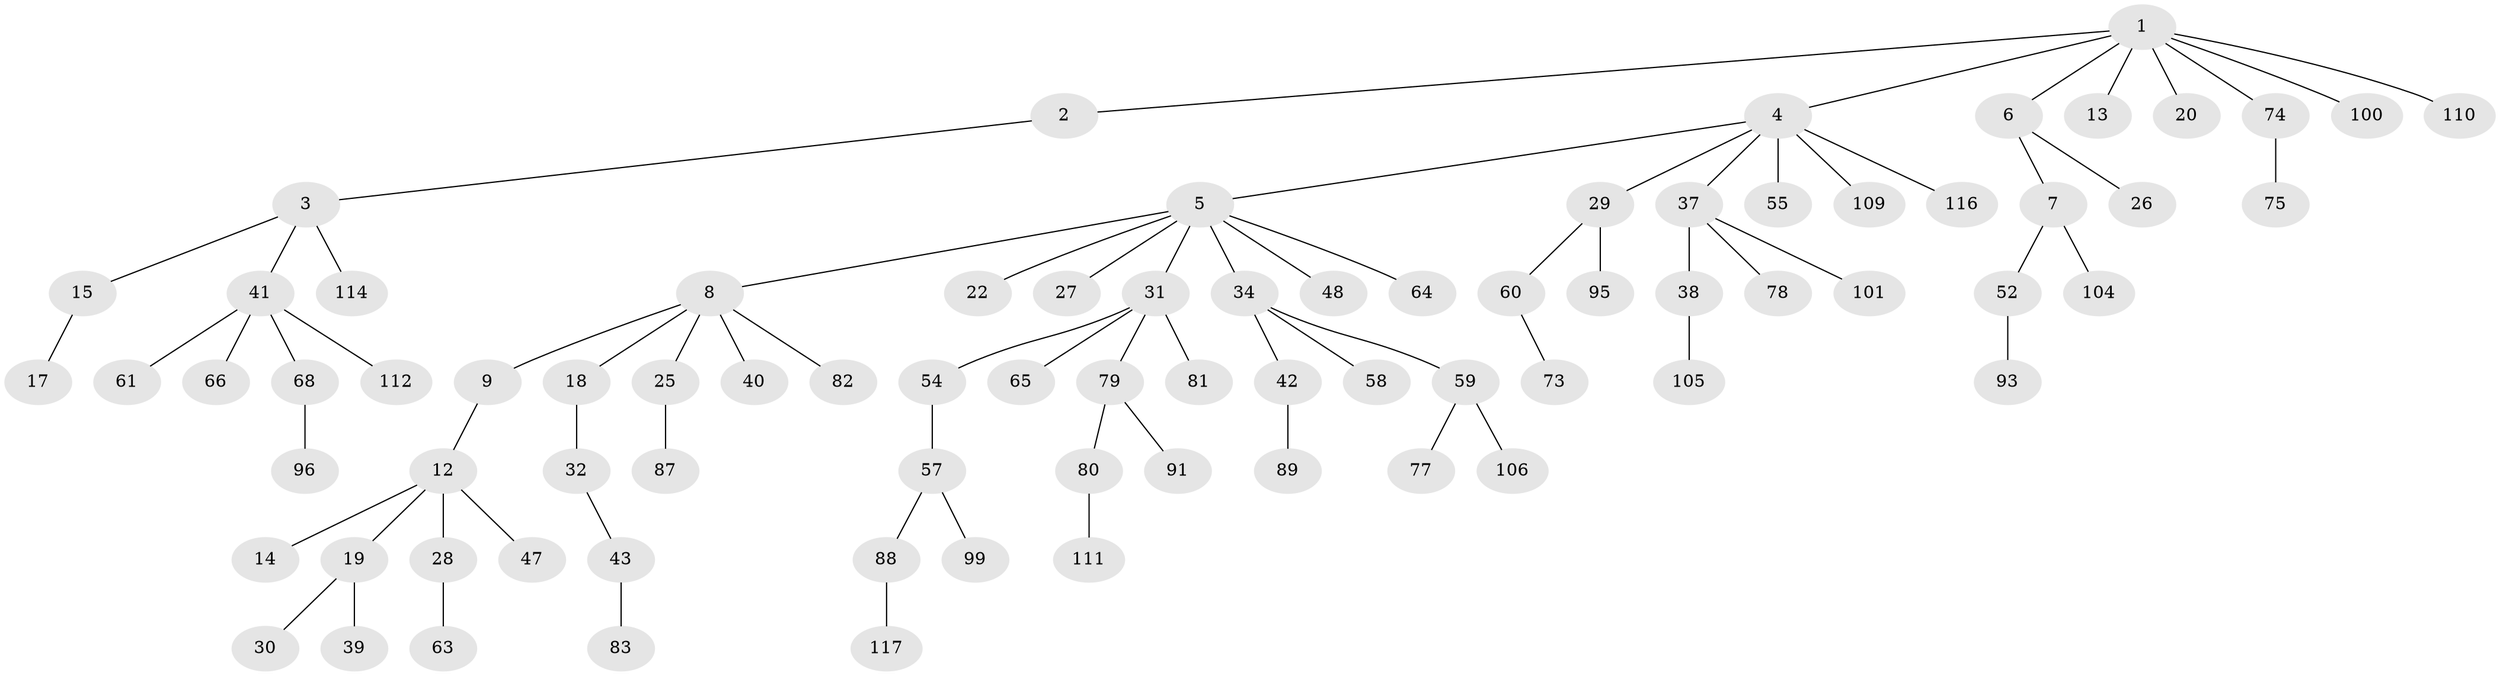 // original degree distribution, {7: 0.02564102564102564, 2: 0.19658119658119658, 3: 0.1623931623931624, 9: 0.008547008547008548, 4: 0.042735042735042736, 1: 0.5384615384615384, 5: 0.017094017094017096, 6: 0.008547008547008548}
// Generated by graph-tools (version 1.1) at 2025/11/02/27/25 16:11:27]
// undirected, 79 vertices, 78 edges
graph export_dot {
graph [start="1"]
  node [color=gray90,style=filled];
  1 [super="+16"];
  2;
  3 [super="+10"];
  4 [super="+23"];
  5 [super="+11"];
  6 [super="+33"];
  7 [super="+49"];
  8 [super="+45"];
  9 [super="+115"];
  12 [super="+24"];
  13;
  14;
  15 [super="+21"];
  17;
  18 [super="+67"];
  19 [super="+84"];
  20 [super="+44"];
  22 [super="+56"];
  25 [super="+53"];
  26;
  27;
  28 [super="+35"];
  29 [super="+69"];
  30;
  31 [super="+36"];
  32;
  34 [super="+50"];
  37 [super="+46"];
  38 [super="+94"];
  39;
  40;
  41 [super="+51"];
  42 [super="+90"];
  43 [super="+62"];
  47 [super="+92"];
  48;
  52 [super="+97"];
  54;
  55 [super="+71"];
  57 [super="+72"];
  58 [super="+102"];
  59 [super="+76"];
  60;
  61;
  63;
  64;
  65 [super="+70"];
  66 [super="+85"];
  68 [super="+86"];
  73;
  74 [super="+108"];
  75;
  77;
  78;
  79;
  80;
  81;
  82 [super="+98"];
  83;
  87 [super="+107"];
  88;
  89 [super="+113"];
  91;
  93;
  95;
  96;
  99 [super="+103"];
  100;
  101;
  104;
  105;
  106;
  109;
  110;
  111;
  112;
  114;
  116;
  117;
  1 -- 2;
  1 -- 4;
  1 -- 6;
  1 -- 13;
  1 -- 20;
  1 -- 74;
  1 -- 100;
  1 -- 110;
  2 -- 3;
  3 -- 114;
  3 -- 41;
  3 -- 15;
  4 -- 5;
  4 -- 29;
  4 -- 55;
  4 -- 109;
  4 -- 116;
  4 -- 37;
  5 -- 8;
  5 -- 22;
  5 -- 27;
  5 -- 31;
  5 -- 34;
  5 -- 48;
  5 -- 64;
  6 -- 7;
  6 -- 26;
  7 -- 104;
  7 -- 52;
  8 -- 9;
  8 -- 18;
  8 -- 25;
  8 -- 40;
  8 -- 82;
  9 -- 12;
  12 -- 14;
  12 -- 19;
  12 -- 28;
  12 -- 47;
  15 -- 17;
  18 -- 32;
  19 -- 30;
  19 -- 39;
  25 -- 87;
  28 -- 63;
  29 -- 60;
  29 -- 95;
  31 -- 65;
  31 -- 79;
  31 -- 81;
  31 -- 54;
  32 -- 43;
  34 -- 42;
  34 -- 58;
  34 -- 59;
  37 -- 38;
  37 -- 101;
  37 -- 78;
  38 -- 105;
  41 -- 61;
  41 -- 66;
  41 -- 68;
  41 -- 112;
  42 -- 89;
  43 -- 83;
  52 -- 93;
  54 -- 57;
  57 -- 88;
  57 -- 99;
  59 -- 106;
  59 -- 77;
  60 -- 73;
  68 -- 96;
  74 -- 75;
  79 -- 80;
  79 -- 91;
  80 -- 111;
  88 -- 117;
}
